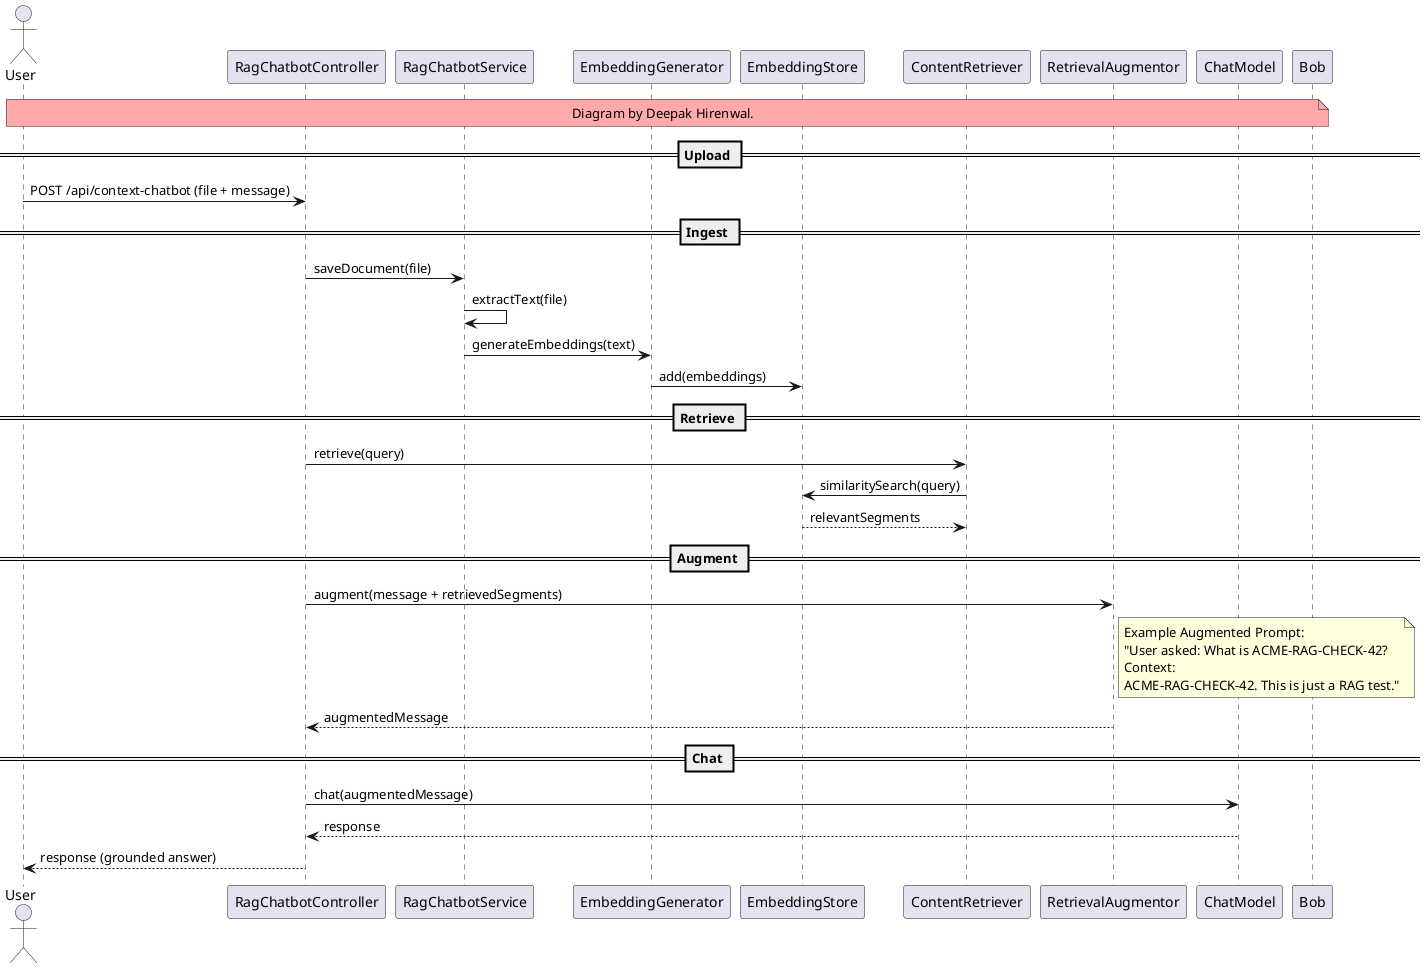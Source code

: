 @startuml
actor User
participant RagChatbotController
participant RagChatbotService
participant EmbeddingGenerator
participant EmbeddingStore
participant ContentRetriever
participant RetrievalAugmentor
participant ChatModel

note over User, Bob #FFAAAA:   Diagram by Deepak Hirenwal.

== Upload ==
User -> RagChatbotController: POST /api/context-chatbot (file + message)

== Ingest ==
RagChatbotController -> RagChatbotService: saveDocument(file)
RagChatbotService -> RagChatbotService: extractText(file)
RagChatbotService -> EmbeddingGenerator: generateEmbeddings(text)
EmbeddingGenerator -> EmbeddingStore: add(embeddings)

== Retrieve ==
RagChatbotController -> ContentRetriever: retrieve(query)
ContentRetriever -> EmbeddingStore: similaritySearch(query)
EmbeddingStore --> ContentRetriever: relevantSegments

== Augment ==
RagChatbotController -> RetrievalAugmentor: augment(message + retrievedSegments)
note right of RetrievalAugmentor
Example Augmented Prompt:
"User asked: What is ACME-RAG-CHECK-42?
Context:
ACME-RAG-CHECK-42. This is just a RAG test."
end note
RetrievalAugmentor --> RagChatbotController: augmentedMessage

== Chat ==
RagChatbotController -> ChatModel: chat(augmentedMessage)
ChatModel --> RagChatbotController: response
RagChatbotController --> User: response (grounded answer)
@enduml